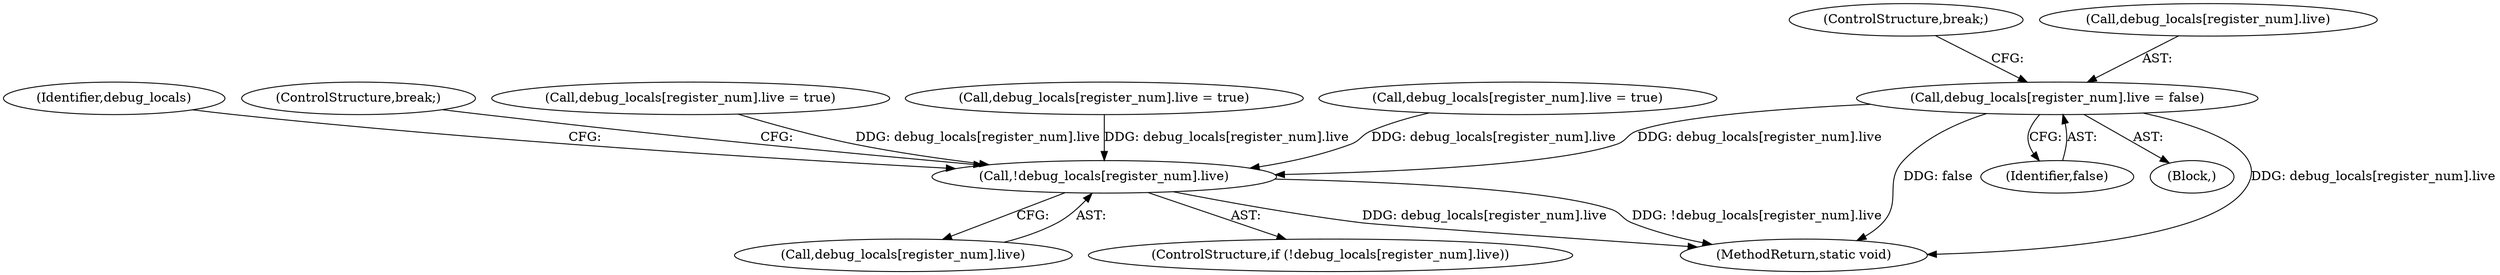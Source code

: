 digraph "0_radare2_ad55822430a03fe075221b543efb434567e9e431@array" {
"1000874" [label="(Call,debug_locals[register_num].live = false)"];
"1000895" [label="(Call,!debug_locals[register_num].live)"];
"1000880" [label="(Identifier,false)"];
"1000881" [label="(ControlStructure,break;)"];
"1000894" [label="(ControlStructure,if (!debug_locals[register_num].live))"];
"1000875" [label="(Call,debug_locals[register_num].live)"];
"1000788" [label="(Block,)"];
"1001185" [label="(MethodReturn,static void)"];
"1000905" [label="(Identifier,debug_locals)"];
"1000916" [label="(ControlStructure,break;)"];
"1000601" [label="(Call,debug_locals[register_num].live = true)"];
"1000896" [label="(Call,debug_locals[register_num].live)"];
"1000779" [label="(Call,debug_locals[register_num].live = true)"];
"1000874" [label="(Call,debug_locals[register_num].live = false)"];
"1000895" [label="(Call,!debug_locals[register_num].live)"];
"1000909" [label="(Call,debug_locals[register_num].live = true)"];
"1000874" -> "1000788"  [label="AST: "];
"1000874" -> "1000880"  [label="CFG: "];
"1000875" -> "1000874"  [label="AST: "];
"1000880" -> "1000874"  [label="AST: "];
"1000881" -> "1000874"  [label="CFG: "];
"1000874" -> "1001185"  [label="DDG: debug_locals[register_num].live"];
"1000874" -> "1001185"  [label="DDG: false"];
"1000874" -> "1000895"  [label="DDG: debug_locals[register_num].live"];
"1000895" -> "1000894"  [label="AST: "];
"1000895" -> "1000896"  [label="CFG: "];
"1000896" -> "1000895"  [label="AST: "];
"1000905" -> "1000895"  [label="CFG: "];
"1000916" -> "1000895"  [label="CFG: "];
"1000895" -> "1001185"  [label="DDG: !debug_locals[register_num].live"];
"1000895" -> "1001185"  [label="DDG: debug_locals[register_num].live"];
"1000779" -> "1000895"  [label="DDG: debug_locals[register_num].live"];
"1000601" -> "1000895"  [label="DDG: debug_locals[register_num].live"];
"1000909" -> "1000895"  [label="DDG: debug_locals[register_num].live"];
}
